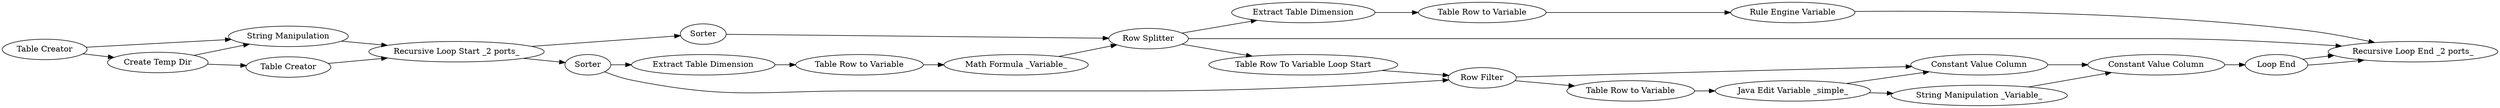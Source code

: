 digraph {
	1 [label="Table Creator"]
	17 [label="Create Temp Dir"]
	19 [label="String Manipulation"]
	39 [label="Table Creator"]
	40 [label="Recursive Loop Start _2 ports_"]
	41 [label="Recursive Loop End _2 ports_"]
	42 [label=Sorter]
	43 [label=Sorter]
	45 [label="Extract Table Dimension"]
	46 [label="Table Row to Variable"]
	47 [label="Table Row To Variable Loop Start"]
	49 [label="Row Filter"]
	50 [label="Loop End"]
	68 [label="Table Row to Variable"]
	71 [label="Constant Value Column"]
	95 [label="Java Edit Variable _simple_"]
	99 [label="String Manipulation _Variable_"]
	100 [label="Rule Engine Variable"]
	101 [label="Constant Value Column"]
	102 [label="Row Splitter"]
	111 [label="Extract Table Dimension"]
	112 [label="Table Row to Variable"]
	113 [label="Math Formula _Variable_"]
	1 -> 17
	1 -> 19
	17 -> 19
	17 -> 39
	19 -> 40
	39 -> 40
	40 -> 42
	40 -> 43
	42 -> 102
	43 -> 45
	43 -> 49
	45 -> 46
	46 -> 113
	47 -> 49
	49 -> 68
	49 -> 71
	50 -> 41
	50 -> 41
	68 -> 95
	71 -> 101
	95 -> 71
	95 -> 99
	99 -> 101
	100 -> 41
	101 -> 50
	102 -> 47
	102 -> 111
	102 -> 41
	111 -> 112
	112 -> 100
	113 -> 102
	rankdir=LR
}
